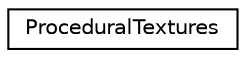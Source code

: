 digraph "Graphical Class Hierarchy"
{
  edge [fontname="Helvetica",fontsize="10",labelfontname="Helvetica",labelfontsize="10"];
  node [fontname="Helvetica",fontsize="10",shape=record];
  rankdir="LR";
  Node1 [label="ProceduralTextures",height=0.2,width=0.4,color="black", fillcolor="white", style="filled",URL="$class_procedural_textures.html"];
}
